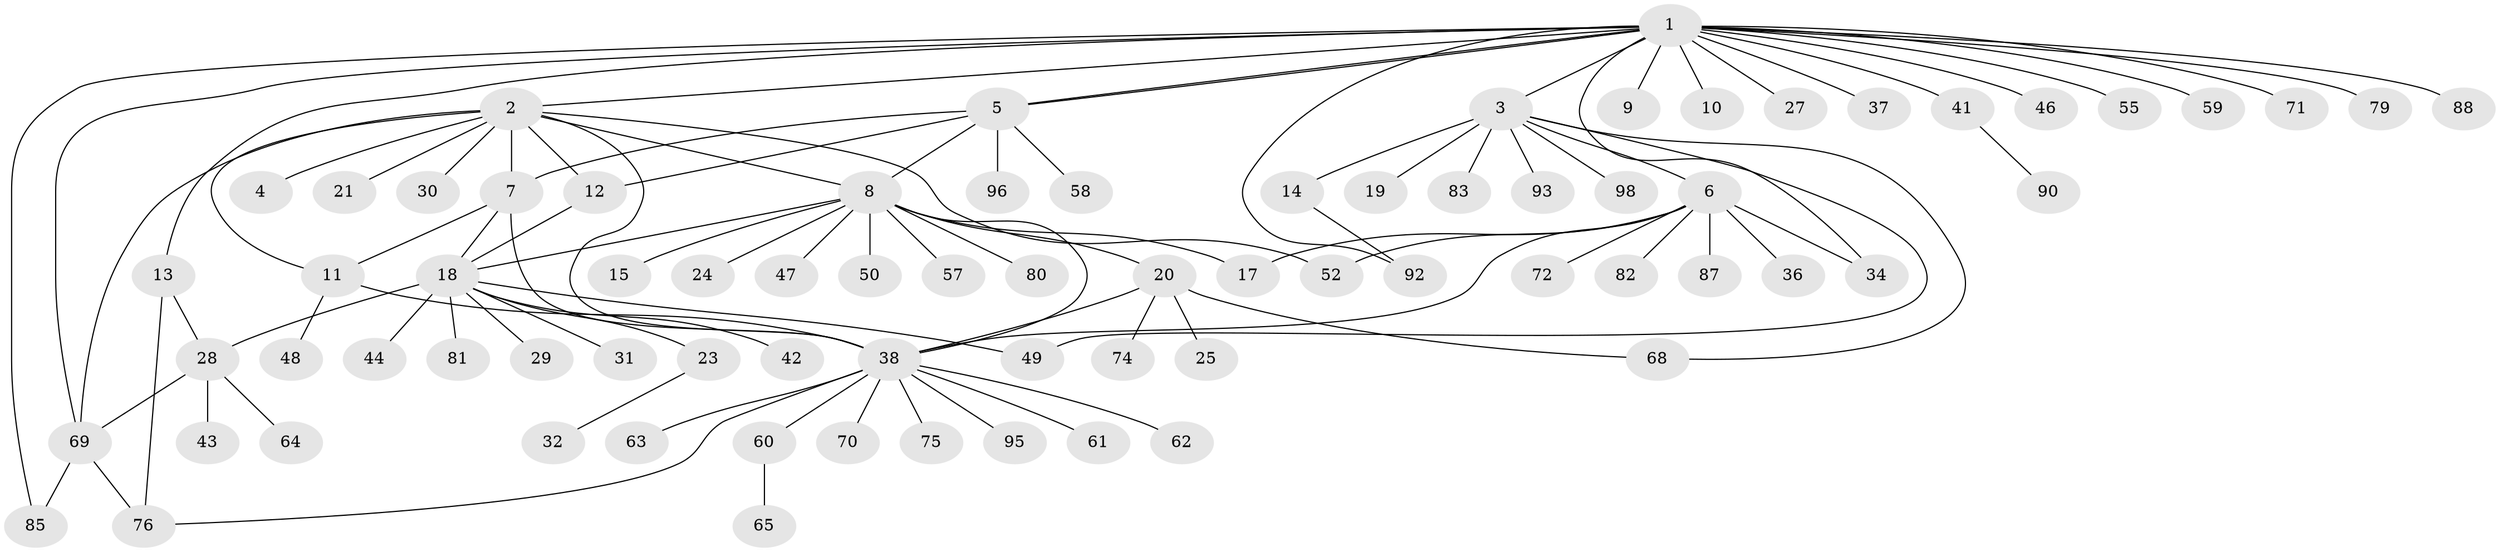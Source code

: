 // original degree distribution, {21: 0.01, 12: 0.01, 10: 0.01, 1: 0.59, 8: 0.02, 5: 0.01, 11: 0.01, 4: 0.02, 3: 0.08, 2: 0.18, 7: 0.01, 6: 0.04, 13: 0.01}
// Generated by graph-tools (version 1.1) at 2025/38/02/21/25 10:38:54]
// undirected, 75 vertices, 98 edges
graph export_dot {
graph [start="1"]
  node [color=gray90,style=filled];
  1 [super="+91"];
  2 [super="+54"];
  3 [super="+53"];
  4;
  5 [super="+78"];
  6 [super="+33"];
  7 [super="+56"];
  8 [super="+84"];
  9;
  10;
  11 [super="+16"];
  12 [super="+97"];
  13 [super="+39"];
  14 [super="+35"];
  15;
  17 [super="+94"];
  18 [super="+22"];
  19;
  20 [super="+40"];
  21;
  23;
  24 [super="+26"];
  25;
  27;
  28 [super="+73"];
  29 [super="+89"];
  30 [super="+86"];
  31;
  32 [super="+45"];
  34;
  36;
  37;
  38 [super="+51"];
  41 [super="+77"];
  42;
  43;
  44;
  46;
  47;
  48;
  49 [super="+66"];
  50;
  52;
  55;
  57;
  58 [super="+67"];
  59;
  60;
  61;
  62;
  63;
  64;
  65;
  68;
  69 [super="+99"];
  70;
  71;
  72;
  74 [super="+100"];
  75;
  76;
  79;
  80;
  81;
  82;
  83;
  85;
  87;
  88;
  90;
  92;
  93;
  95;
  96;
  98;
  1 -- 2;
  1 -- 3;
  1 -- 5;
  1 -- 5;
  1 -- 9;
  1 -- 10;
  1 -- 13;
  1 -- 27;
  1 -- 34;
  1 -- 37;
  1 -- 41;
  1 -- 46;
  1 -- 55;
  1 -- 59;
  1 -- 69;
  1 -- 71;
  1 -- 79;
  1 -- 85;
  1 -- 88;
  1 -- 92;
  2 -- 4;
  2 -- 7;
  2 -- 8;
  2 -- 11;
  2 -- 12;
  2 -- 21;
  2 -- 30;
  2 -- 52;
  2 -- 69;
  2 -- 38;
  3 -- 6;
  3 -- 14;
  3 -- 19;
  3 -- 49;
  3 -- 68;
  3 -- 83;
  3 -- 93;
  3 -- 98;
  5 -- 12;
  5 -- 58;
  5 -- 96;
  5 -- 8;
  5 -- 7;
  6 -- 34;
  6 -- 36;
  6 -- 38;
  6 -- 52;
  6 -- 82;
  6 -- 87;
  6 -- 72;
  6 -- 17;
  7 -- 11;
  7 -- 18;
  7 -- 38;
  8 -- 15;
  8 -- 17;
  8 -- 18;
  8 -- 20;
  8 -- 24;
  8 -- 47;
  8 -- 50;
  8 -- 57;
  8 -- 80;
  8 -- 38;
  11 -- 48;
  11 -- 38;
  12 -- 18;
  13 -- 76;
  13 -- 28;
  14 -- 92;
  18 -- 28;
  18 -- 31;
  18 -- 42;
  18 -- 44;
  18 -- 81;
  18 -- 49;
  18 -- 23;
  18 -- 29;
  20 -- 25;
  20 -- 68;
  20 -- 74;
  20 -- 38;
  23 -- 32;
  28 -- 43;
  28 -- 64;
  28 -- 69;
  38 -- 60;
  38 -- 70;
  38 -- 75;
  38 -- 76;
  38 -- 63;
  38 -- 61;
  38 -- 62;
  38 -- 95;
  41 -- 90;
  60 -- 65;
  69 -- 76;
  69 -- 85;
}
